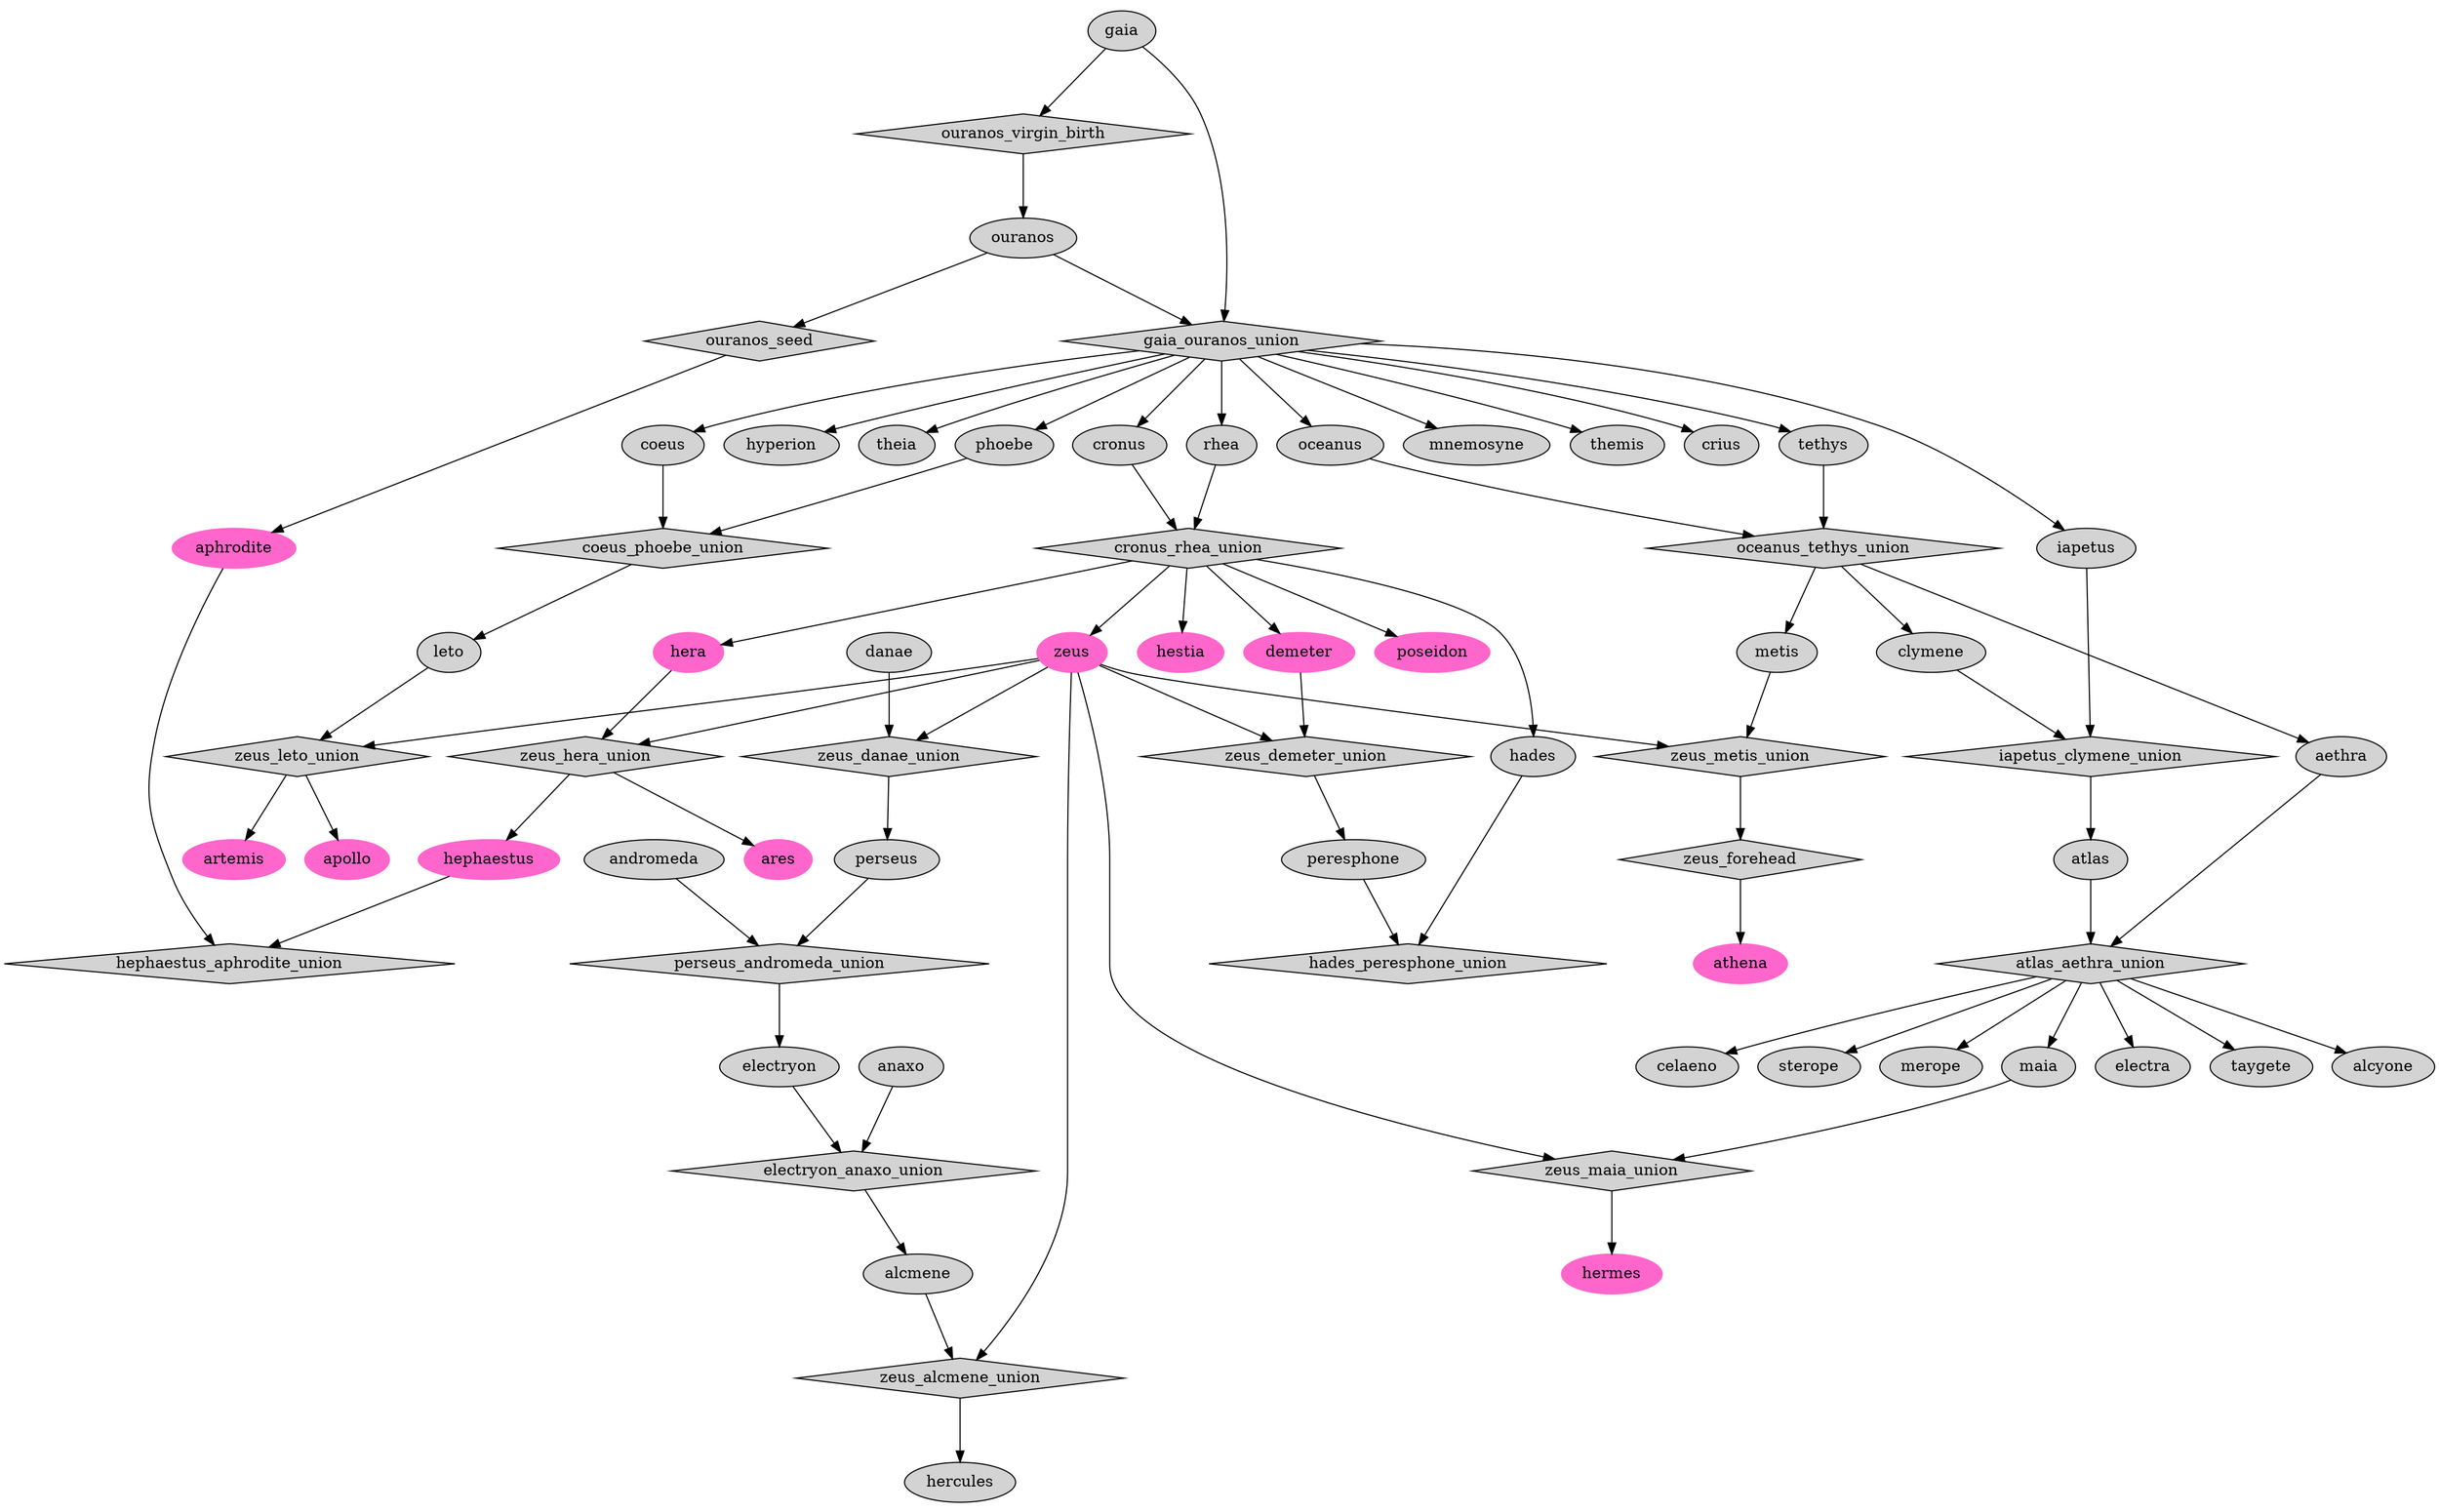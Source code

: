 digraph greek {
  ratio=0.619;
  node [style=filled];

  #remove zzz to pull together the 12 olympians
  subgraph zzzcluster_olympians {
    aphrodite;
    hera;
    hestia;
    demeter;
    poseidon;
    zeus;
    hephaestus;
    ares;
    apollo;
    artemis;
    athena;
    hermes;
  }

  gaia;

  ouranos_virgin_birth [shape=diamond];
  ouranos;
  gaia -> ouranos_virgin_birth;
  ouranos_virgin_birth -> ouranos;

  gaia_ouranos_union [shape=diamond];
  oceanus;
  tethys;
  hyperion;
  theia;
  coeus;
  phoebe;
  cronus;
  rhea;
  mnemosyne;
  themis;
  crius;
  iapetus;
  gaia -> gaia_ouranos_union;
  ouranos -> gaia_ouranos_union;
  gaia_ouranos_union -> oceanus;
  gaia_ouranos_union -> tethys;
  gaia_ouranos_union -> hyperion;
  gaia_ouranos_union -> theia;
  gaia_ouranos_union -> coeus;
  gaia_ouranos_union -> phoebe;
  gaia_ouranos_union -> cronus;
  gaia_ouranos_union -> rhea;
  gaia_ouranos_union -> mnemosyne;
  gaia_ouranos_union -> themis;
  gaia_ouranos_union -> crius;
  gaia_ouranos_union -> iapetus;

  oceanus_tethys_union [shape=diamond];
  metis;
  clymene;
  aethra;
  oceanus -> oceanus_tethys_union;
  tethys -> oceanus_tethys_union;
  oceanus_tethys_union -> metis;
  oceanus_tethys_union -> clymene;
  oceanus_tethys_union -> aethra;

  iapetus_clymene_union [shape=diamond];
  atlas;
  iapetus -> iapetus_clymene_union;
  clymene -> iapetus_clymene_union;
  iapetus_clymene_union -> atlas;

  atlas_aethra_union [shape=diamond];
  maia;
  electra;
  taygete;
  alcyone;
  celaeno;
  sterope;
  merope;
  atlas -> atlas_aethra_union;
  aethra -> atlas_aethra_union;
  atlas_aethra_union -> maia;
  atlas_aethra_union -> electra;
  atlas_aethra_union -> taygete;
  atlas_aethra_union -> alcyone;
  atlas_aethra_union -> celaeno;
  atlas_aethra_union -> sterope;
  atlas_aethra_union -> merope;

  coeus_phoebe_union [shape=diamond];
  coeus -> coeus_phoebe_union;
  phoebe -> coeus_phoebe_union;
  coeus_phoebe_union -> leto;

  ouranos_seed [shape=diamond];
  ouranos -> ouranos_seed;
  aphrodite [color="#ff66cc"];
  ouranos_seed -> aphrodite;

  cronus_rhea_union [shape=diamond];
  poseidon [color="#ff66cc"];
  hades;
  hestia [color="#ff66cc"];
  demeter [color="#ff66cc"];
  hera [color="#ff66cc"];
  zeus [color="#ff66cc"];
  cronus -> cronus_rhea_union;
  rhea -> cronus_rhea_union;
  cronus_rhea_union -> hestia;
  cronus_rhea_union -> demeter;
  cronus_rhea_union -> hades;
  cronus_rhea_union -> poseidon;
  cronus_rhea_union -> hera;
  cronus_rhea_union -> zeus;

  zeus_metis_union [shape=diamond];
  zeus -> zeus_metis_union;
  metis -> zeus_metis_union;

  zeus_forehead [shape=diamond];
  zeus_metis_union -> zeus_forehead;
  athena [color="#ff66cc"];
  zeus_forehead -> athena;

  zeus_hera_union [shape=diamond];
  ares [color="#ff66cc"];
  hephaestus [color="#ff66cc"];
  zeus -> zeus_hera_union;
  hera -> zeus_hera_union;
  zeus_hera_union -> ares;
  zeus_hera_union -> hephaestus;

  zeus_leto_union [shape=diamond];
  artemis [color="#ff66cc"];
  apollo [color="#ff66cc"];
  zeus -> zeus_leto_union;
  leto -> zeus_leto_union;
  zeus_leto_union -> artemis;
  zeus_leto_union -> apollo;

  zeus_demeter_union [shape=diamond];
  zeus -> zeus_demeter_union;
  demeter -> zeus_demeter_union;
  peresphone;
  zeus_demeter_union -> peresphone;

  hephaestus_aphrodite_union [shape=diamond];
  hephaestus -> hephaestus_aphrodite_union;
  aphrodite -> hephaestus_aphrodite_union;

  hades_peresphone_union [shape=diamond];
  hades -> hades_peresphone_union;
  peresphone -> hades_peresphone_union;

  zeus_maia_union [shape=diamond];
  hermes [color="#ff66cc"];
  zeus -> zeus_maia_union;
  maia -> zeus_maia_union;
  zeus_maia_union -> hermes;

  zeus_danae_union [shape=diamond];
  perseus;
  zeus -> zeus_danae_union;
  danae -> zeus_danae_union;
  zeus_danae_union -> perseus;

  perseus_andromeda_union [shape=diamond];
  electryon;
  perseus -> perseus_andromeda_union;
  andromeda -> perseus_andromeda_union;
  perseus_andromeda_union -> electryon;

  electryon_anaxo_union [shape=diamond];
  alcmene;
  electryon -> electryon_anaxo_union;
  anaxo -> electryon_anaxo_union;
  electryon_anaxo_union -> alcmene;

  zeus_alcmene_union [shape=diamond];
  hercules;
  zeus -> zeus_alcmene_union;
  alcmene -> zeus_alcmene_union;
  zeus_alcmene_union -> hercules;

}
